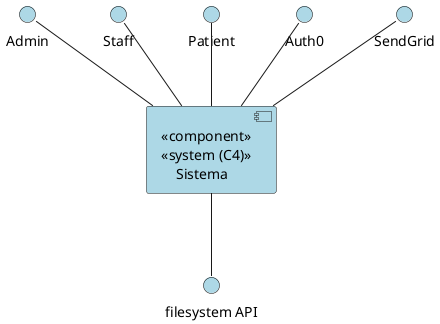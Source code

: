 @startuml
'https://plantuml.com/component-diagram

!define COLOR #ADD8E6 

skinparam  component {
    BackgroundColor COLOR
}

skinparam interface {
    BackgroundColor COLOR
    BorderColor black
}@startuml
 'https://plantuml.com/component-diagram
 
 !define COLOR #ADD8E6 
 
 skinparam  component {
     BackgroundColor COLOR
 }
 
 skinparam interface {
     BackgroundColor COLOR
     BorderColor black
 }
 
 component "<<component>>\n<<system (C4)>>\n    Sistema" as comp
 
 
 [comp] -- "filesystem API"
 "Admin" -- [comp]
 "Staff" -- [comp]
 "Patient" -- [comp]
 "Auth0" -- [comp]
 "SendGrid" -- [comp]
 
 @enduml

component "<<component>>\n<<system (C4)>>\n    Sistema" as comp


[comp] -- "filesystem API"
"Admin" -- [comp]
"Staff" -- [comp]
"Patient" -- [comp]

@enduml